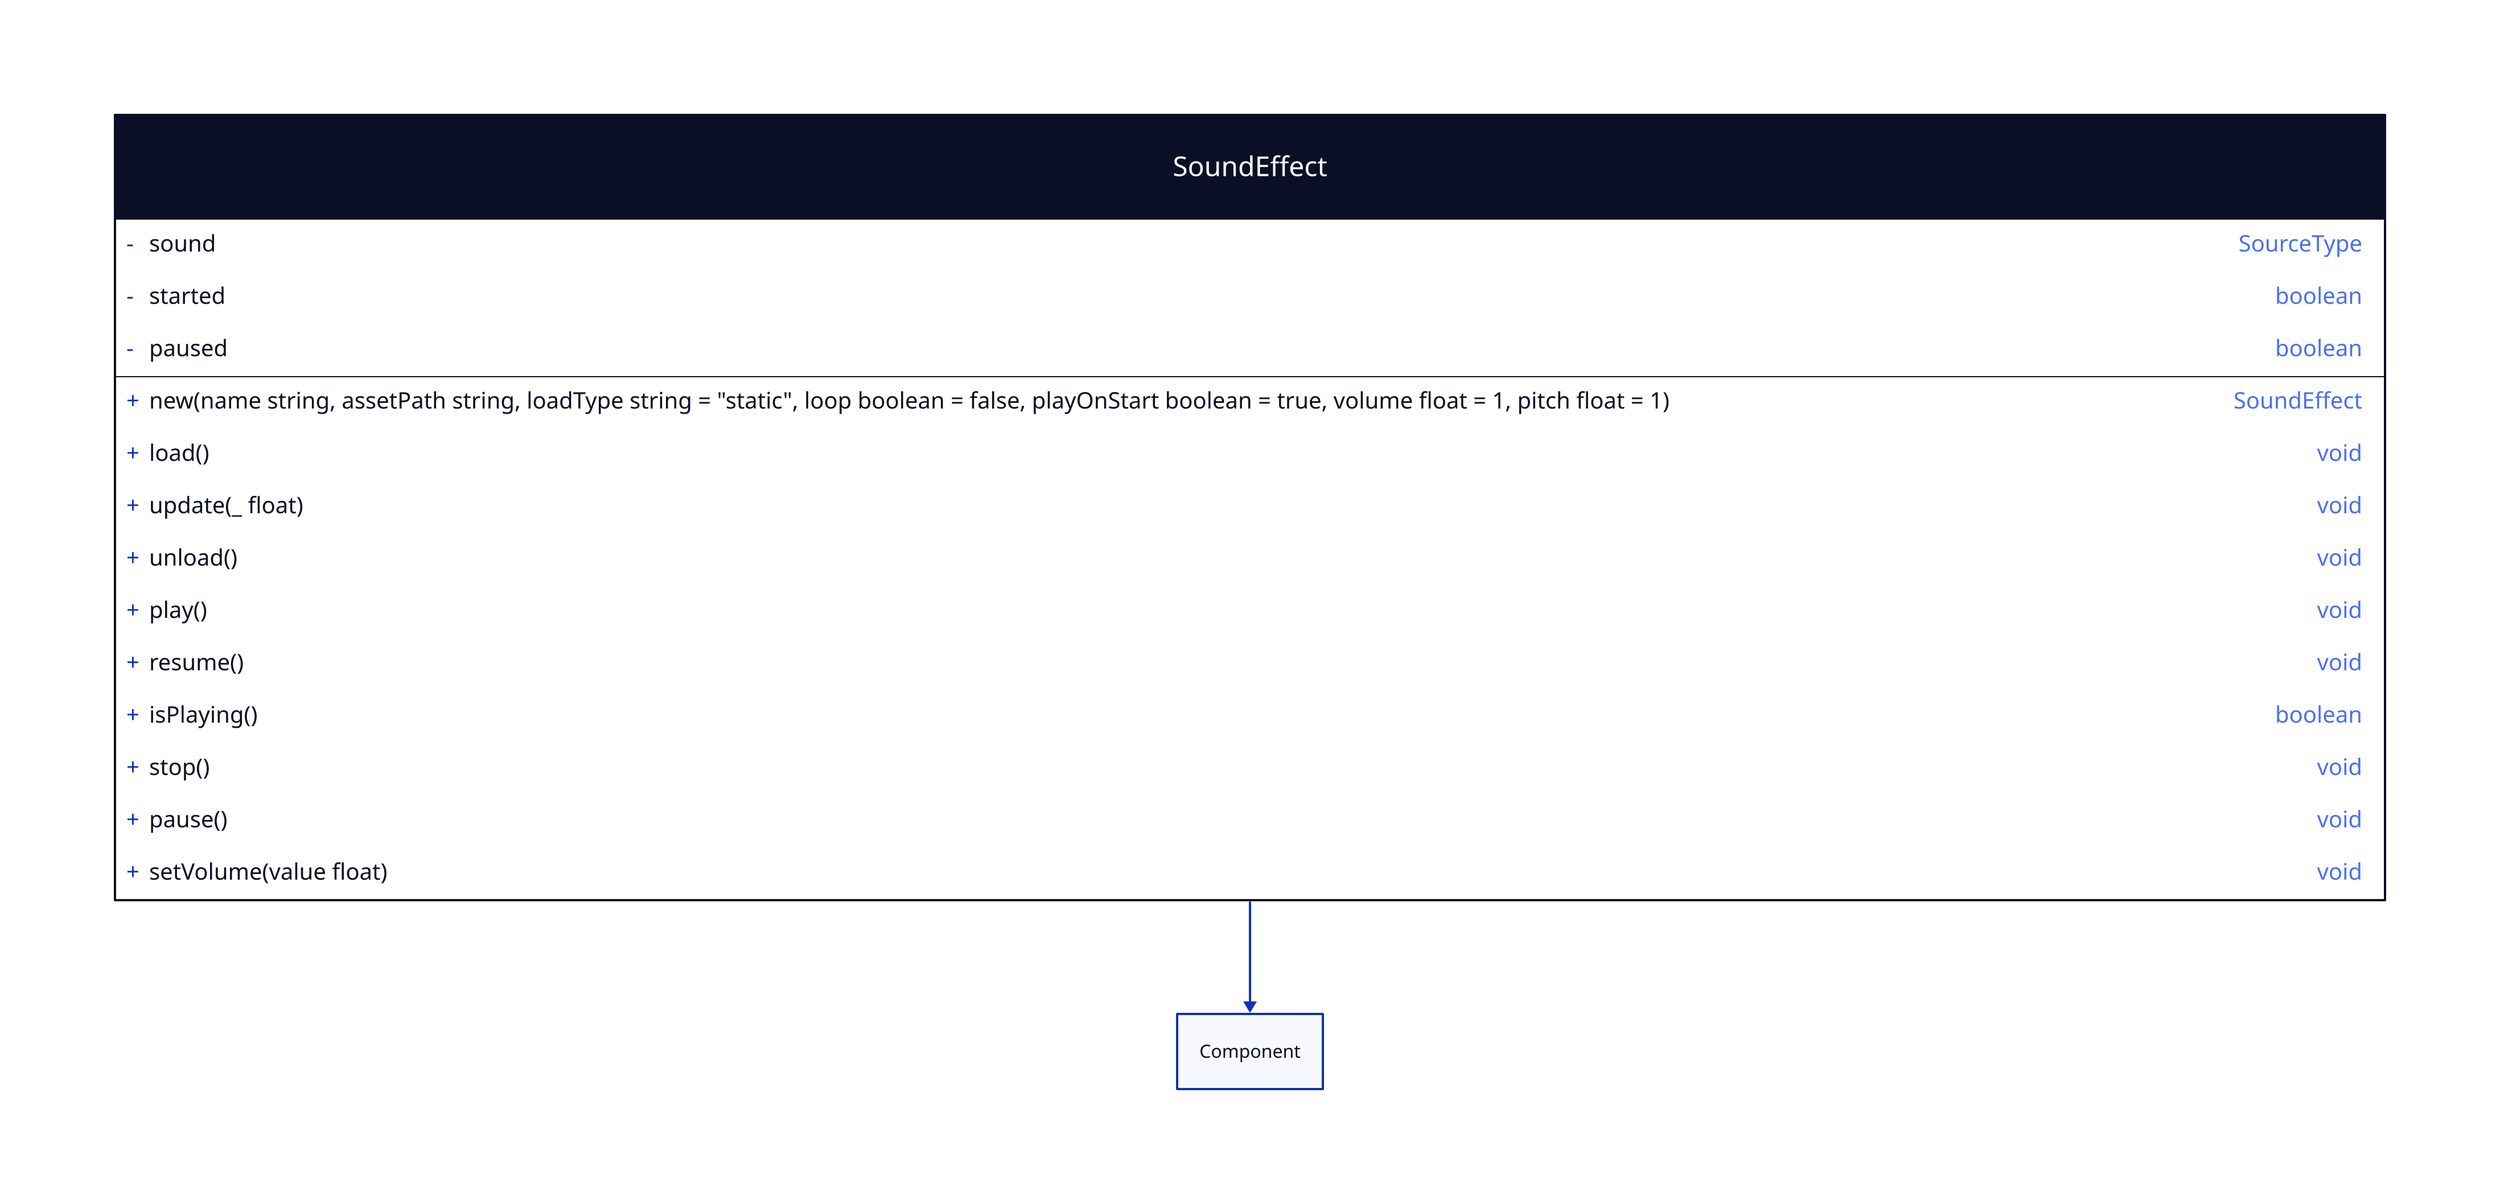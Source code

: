 SoundEffect: {
  shape: class

  new(name string, assetPath string, loadType string = "static", loop boolean = false, playOnStart boolean = true, volume float = 1, pitch float = 1): SoundEffect
  -sound: SourceType
  -started: boolean
  -paused: boolean

  +load(): void
  +update(_ float): void
  +unload(): void

  +play(): void
  +resume(): void
  +isPlaying(): boolean
  +stop(): void
  +pause(): void

  +setVolume(value float): void
}

SoundEffect -> Component
